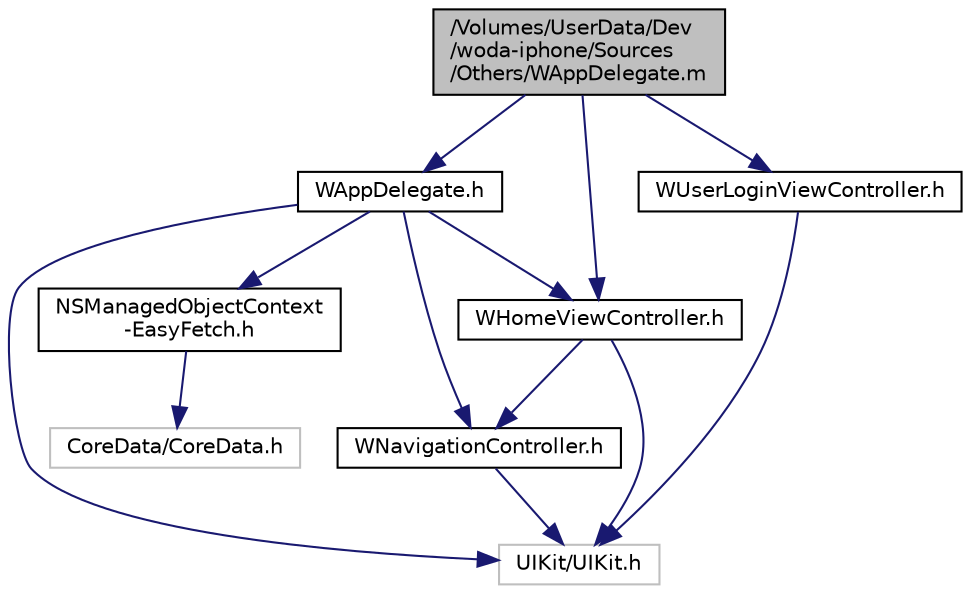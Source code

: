 digraph "/Volumes/UserData/Dev/woda-iphone/Sources/Others/WAppDelegate.m"
{
  edge [fontname="Helvetica",fontsize="10",labelfontname="Helvetica",labelfontsize="10"];
  node [fontname="Helvetica",fontsize="10",shape=record];
  Node1 [label="/Volumes/UserData/Dev\l/woda-iphone/Sources\l/Others/WAppDelegate.m",height=0.2,width=0.4,color="black", fillcolor="grey75", style="filled" fontcolor="black"];
  Node1 -> Node2 [color="midnightblue",fontsize="10",style="solid"];
  Node2 [label="WAppDelegate.h",height=0.2,width=0.4,color="black", fillcolor="white", style="filled",URL="$_w_app_delegate_8h.html"];
  Node2 -> Node3 [color="midnightblue",fontsize="10",style="solid"];
  Node3 [label="UIKit/UIKit.h",height=0.2,width=0.4,color="grey75", fillcolor="white", style="filled"];
  Node2 -> Node4 [color="midnightblue",fontsize="10",style="solid"];
  Node4 [label="NSManagedObjectContext\l-EasyFetch.h",height=0.2,width=0.4,color="black", fillcolor="white", style="filled",URL="$_n_s_managed_object_context-_easy_fetch_8h.html"];
  Node4 -> Node5 [color="midnightblue",fontsize="10",style="solid"];
  Node5 [label="CoreData/CoreData.h",height=0.2,width=0.4,color="grey75", fillcolor="white", style="filled"];
  Node2 -> Node6 [color="midnightblue",fontsize="10",style="solid"];
  Node6 [label="WNavigationController.h",height=0.2,width=0.4,color="black", fillcolor="white", style="filled",URL="$_w_navigation_controller_8h.html"];
  Node6 -> Node3 [color="midnightblue",fontsize="10",style="solid"];
  Node2 -> Node7 [color="midnightblue",fontsize="10",style="solid"];
  Node7 [label="WHomeViewController.h",height=0.2,width=0.4,color="black", fillcolor="white", style="filled",URL="$_w_home_view_controller_8h.html"];
  Node7 -> Node3 [color="midnightblue",fontsize="10",style="solid"];
  Node7 -> Node6 [color="midnightblue",fontsize="10",style="solid"];
  Node1 -> Node7 [color="midnightblue",fontsize="10",style="solid"];
  Node1 -> Node8 [color="midnightblue",fontsize="10",style="solid"];
  Node8 [label="WUserLoginViewController.h",height=0.2,width=0.4,color="black", fillcolor="white", style="filled",URL="$_w_user_login_view_controller_8h.html"];
  Node8 -> Node3 [color="midnightblue",fontsize="10",style="solid"];
}
